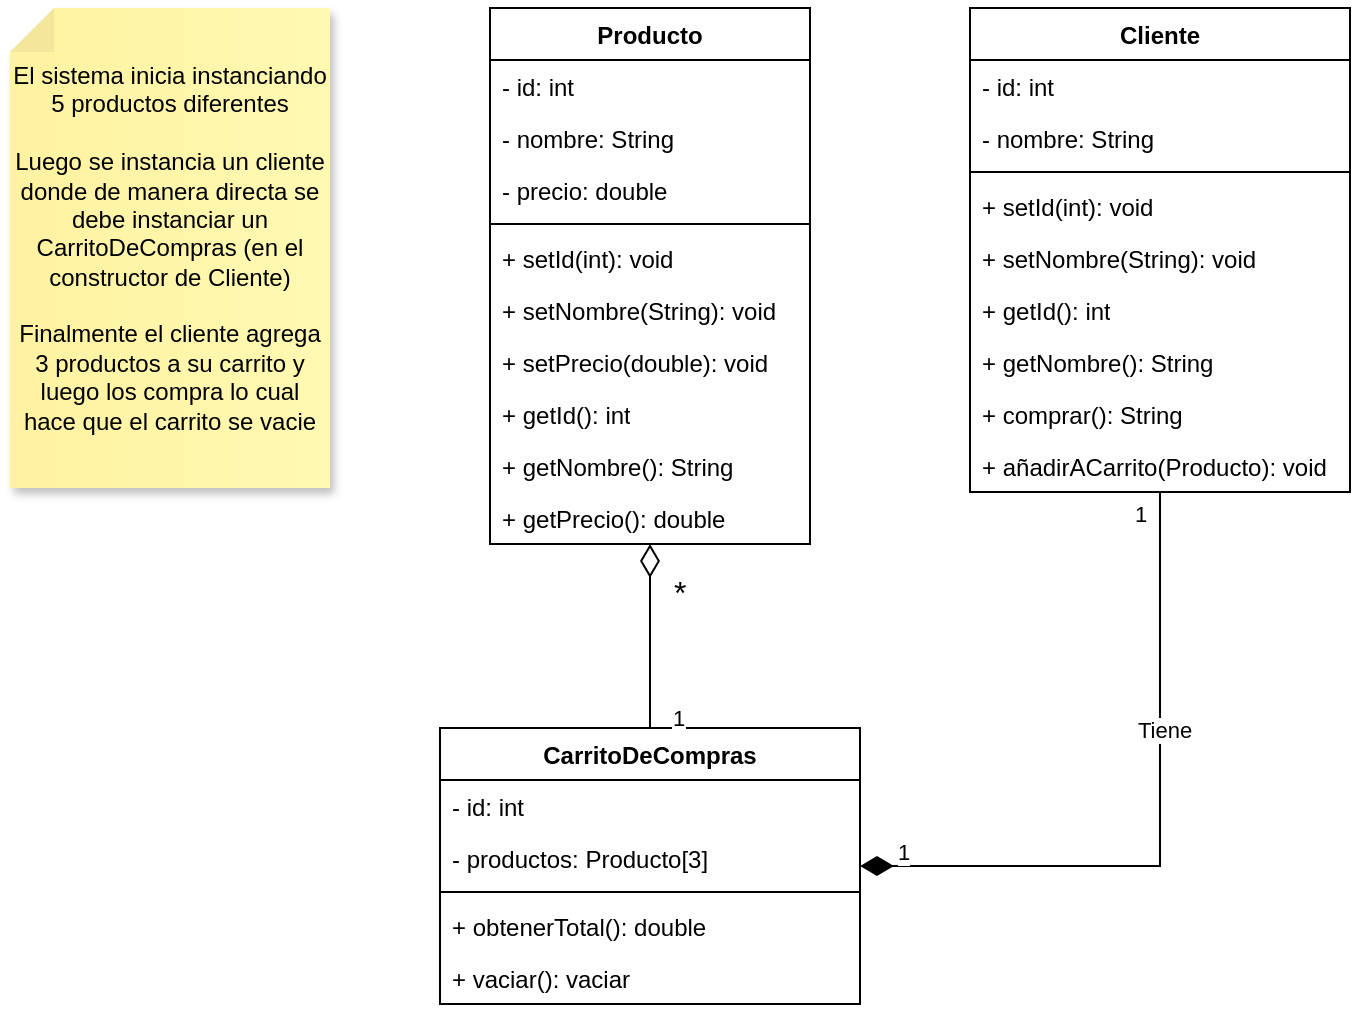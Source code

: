 <mxfile version="27.0.5">
  <diagram name="Página-1" id="g1WXzR5il2M1c-6KBHKB">
    <mxGraphModel dx="870" dy="467" grid="1" gridSize="10" guides="1" tooltips="1" connect="1" arrows="1" fold="1" page="1" pageScale="1" pageWidth="827" pageHeight="1169" math="0" shadow="0">
      <root>
        <mxCell id="0" />
        <mxCell id="1" parent="0" />
        <mxCell id="5TUf7AN77r7WNdTlSdfZ-1" value="Producto" style="swimlane;fontStyle=1;align=center;verticalAlign=top;childLayout=stackLayout;horizontal=1;startSize=26;horizontalStack=0;resizeParent=1;resizeParentMax=0;resizeLast=0;collapsible=1;marginBottom=0;whiteSpace=wrap;html=1;" parent="1" vertex="1">
          <mxGeometry x="320" y="80" width="160" height="268" as="geometry" />
        </mxCell>
        <mxCell id="5TUf7AN77r7WNdTlSdfZ-2" value="- id: int" style="text;strokeColor=none;fillColor=none;align=left;verticalAlign=top;spacingLeft=4;spacingRight=4;overflow=hidden;rotatable=0;points=[[0,0.5],[1,0.5]];portConstraint=eastwest;whiteSpace=wrap;html=1;" parent="5TUf7AN77r7WNdTlSdfZ-1" vertex="1">
          <mxGeometry y="26" width="160" height="26" as="geometry" />
        </mxCell>
        <mxCell id="5TUf7AN77r7WNdTlSdfZ-24" value="- nombre: String" style="text;strokeColor=none;fillColor=none;align=left;verticalAlign=top;spacingLeft=4;spacingRight=4;overflow=hidden;rotatable=0;points=[[0,0.5],[1,0.5]];portConstraint=eastwest;whiteSpace=wrap;html=1;" parent="5TUf7AN77r7WNdTlSdfZ-1" vertex="1">
          <mxGeometry y="52" width="160" height="26" as="geometry" />
        </mxCell>
        <mxCell id="5TUf7AN77r7WNdTlSdfZ-25" value="- precio: double" style="text;strokeColor=none;fillColor=none;align=left;verticalAlign=top;spacingLeft=4;spacingRight=4;overflow=hidden;rotatable=0;points=[[0,0.5],[1,0.5]];portConstraint=eastwest;whiteSpace=wrap;html=1;" parent="5TUf7AN77r7WNdTlSdfZ-1" vertex="1">
          <mxGeometry y="78" width="160" height="26" as="geometry" />
        </mxCell>
        <mxCell id="5TUf7AN77r7WNdTlSdfZ-3" value="" style="line;strokeWidth=1;fillColor=none;align=left;verticalAlign=middle;spacingTop=-1;spacingLeft=3;spacingRight=3;rotatable=0;labelPosition=right;points=[];portConstraint=eastwest;strokeColor=inherit;" parent="5TUf7AN77r7WNdTlSdfZ-1" vertex="1">
          <mxGeometry y="104" width="160" height="8" as="geometry" />
        </mxCell>
        <mxCell id="5TUf7AN77r7WNdTlSdfZ-28" value="+ setId(int): void" style="text;strokeColor=none;fillColor=none;align=left;verticalAlign=top;spacingLeft=4;spacingRight=4;overflow=hidden;rotatable=0;points=[[0,0.5],[1,0.5]];portConstraint=eastwest;whiteSpace=wrap;html=1;" parent="5TUf7AN77r7WNdTlSdfZ-1" vertex="1">
          <mxGeometry y="112" width="160" height="26" as="geometry" />
        </mxCell>
        <mxCell id="5TUf7AN77r7WNdTlSdfZ-32" value="+ setNombre(String): void" style="text;strokeColor=none;fillColor=none;align=left;verticalAlign=top;spacingLeft=4;spacingRight=4;overflow=hidden;rotatable=0;points=[[0,0.5],[1,0.5]];portConstraint=eastwest;whiteSpace=wrap;html=1;" parent="5TUf7AN77r7WNdTlSdfZ-1" vertex="1">
          <mxGeometry y="138" width="160" height="26" as="geometry" />
        </mxCell>
        <mxCell id="5TUf7AN77r7WNdTlSdfZ-33" value="+ setPrecio(double): void" style="text;strokeColor=none;fillColor=none;align=left;verticalAlign=top;spacingLeft=4;spacingRight=4;overflow=hidden;rotatable=0;points=[[0,0.5],[1,0.5]];portConstraint=eastwest;whiteSpace=wrap;html=1;" parent="5TUf7AN77r7WNdTlSdfZ-1" vertex="1">
          <mxGeometry y="164" width="160" height="26" as="geometry" />
        </mxCell>
        <mxCell id="5TUf7AN77r7WNdTlSdfZ-29" value="+ getId(): int" style="text;strokeColor=none;fillColor=none;align=left;verticalAlign=top;spacingLeft=4;spacingRight=4;overflow=hidden;rotatable=0;points=[[0,0.5],[1,0.5]];portConstraint=eastwest;whiteSpace=wrap;html=1;" parent="5TUf7AN77r7WNdTlSdfZ-1" vertex="1">
          <mxGeometry y="190" width="160" height="26" as="geometry" />
        </mxCell>
        <mxCell id="5TUf7AN77r7WNdTlSdfZ-30" value="+ getNombre(): String" style="text;strokeColor=none;fillColor=none;align=left;verticalAlign=top;spacingLeft=4;spacingRight=4;overflow=hidden;rotatable=0;points=[[0,0.5],[1,0.5]];portConstraint=eastwest;whiteSpace=wrap;html=1;" parent="5TUf7AN77r7WNdTlSdfZ-1" vertex="1">
          <mxGeometry y="216" width="160" height="26" as="geometry" />
        </mxCell>
        <mxCell id="5TUf7AN77r7WNdTlSdfZ-31" value="+ getPrecio(): double" style="text;strokeColor=none;fillColor=none;align=left;verticalAlign=top;spacingLeft=4;spacingRight=4;overflow=hidden;rotatable=0;points=[[0,0.5],[1,0.5]];portConstraint=eastwest;whiteSpace=wrap;html=1;" parent="5TUf7AN77r7WNdTlSdfZ-1" vertex="1">
          <mxGeometry y="242" width="160" height="26" as="geometry" />
        </mxCell>
        <mxCell id="5TUf7AN77r7WNdTlSdfZ-5" value="Cliente" style="swimlane;fontStyle=1;align=center;verticalAlign=top;childLayout=stackLayout;horizontal=1;startSize=26;horizontalStack=0;resizeParent=1;resizeParentMax=0;resizeLast=0;collapsible=1;marginBottom=0;whiteSpace=wrap;html=1;" parent="1" vertex="1">
          <mxGeometry x="560" y="80" width="190" height="242" as="geometry" />
        </mxCell>
        <mxCell id="5TUf7AN77r7WNdTlSdfZ-6" value="- id: int" style="text;strokeColor=none;fillColor=none;align=left;verticalAlign=top;spacingLeft=4;spacingRight=4;overflow=hidden;rotatable=0;points=[[0,0.5],[1,0.5]];portConstraint=eastwest;whiteSpace=wrap;html=1;" parent="5TUf7AN77r7WNdTlSdfZ-5" vertex="1">
          <mxGeometry y="26" width="190" height="26" as="geometry" />
        </mxCell>
        <mxCell id="5TUf7AN77r7WNdTlSdfZ-35" value="- nombre: String" style="text;strokeColor=none;fillColor=none;align=left;verticalAlign=top;spacingLeft=4;spacingRight=4;overflow=hidden;rotatable=0;points=[[0,0.5],[1,0.5]];portConstraint=eastwest;whiteSpace=wrap;html=1;" parent="5TUf7AN77r7WNdTlSdfZ-5" vertex="1">
          <mxGeometry y="52" width="190" height="26" as="geometry" />
        </mxCell>
        <mxCell id="5TUf7AN77r7WNdTlSdfZ-7" value="" style="line;strokeWidth=1;fillColor=none;align=left;verticalAlign=middle;spacingTop=-1;spacingLeft=3;spacingRight=3;rotatable=0;labelPosition=right;points=[];portConstraint=eastwest;strokeColor=inherit;" parent="5TUf7AN77r7WNdTlSdfZ-5" vertex="1">
          <mxGeometry y="78" width="190" height="8" as="geometry" />
        </mxCell>
        <mxCell id="5TUf7AN77r7WNdTlSdfZ-8" value="+ setId(int): void" style="text;strokeColor=none;fillColor=none;align=left;verticalAlign=top;spacingLeft=4;spacingRight=4;overflow=hidden;rotatable=0;points=[[0,0.5],[1,0.5]];portConstraint=eastwest;whiteSpace=wrap;html=1;" parent="5TUf7AN77r7WNdTlSdfZ-5" vertex="1">
          <mxGeometry y="86" width="190" height="26" as="geometry" />
        </mxCell>
        <mxCell id="5TUf7AN77r7WNdTlSdfZ-21" value="+ setNombre(String): void" style="text;strokeColor=none;fillColor=none;align=left;verticalAlign=top;spacingLeft=4;spacingRight=4;overflow=hidden;rotatable=0;points=[[0,0.5],[1,0.5]];portConstraint=eastwest;whiteSpace=wrap;html=1;" parent="5TUf7AN77r7WNdTlSdfZ-5" vertex="1">
          <mxGeometry y="112" width="190" height="26" as="geometry" />
        </mxCell>
        <mxCell id="5TUf7AN77r7WNdTlSdfZ-22" value="+ getId(): int" style="text;strokeColor=none;fillColor=none;align=left;verticalAlign=top;spacingLeft=4;spacingRight=4;overflow=hidden;rotatable=0;points=[[0,0.5],[1,0.5]];portConstraint=eastwest;whiteSpace=wrap;html=1;" parent="5TUf7AN77r7WNdTlSdfZ-5" vertex="1">
          <mxGeometry y="138" width="190" height="26" as="geometry" />
        </mxCell>
        <mxCell id="5TUf7AN77r7WNdTlSdfZ-36" value="+ getNombre(): String" style="text;strokeColor=none;fillColor=none;align=left;verticalAlign=top;spacingLeft=4;spacingRight=4;overflow=hidden;rotatable=0;points=[[0,0.5],[1,0.5]];portConstraint=eastwest;whiteSpace=wrap;html=1;" parent="5TUf7AN77r7WNdTlSdfZ-5" vertex="1">
          <mxGeometry y="164" width="190" height="26" as="geometry" />
        </mxCell>
        <mxCell id="5TUf7AN77r7WNdTlSdfZ-41" value="+ comprar(): String" style="text;strokeColor=none;fillColor=none;align=left;verticalAlign=top;spacingLeft=4;spacingRight=4;overflow=hidden;rotatable=0;points=[[0,0.5],[1,0.5]];portConstraint=eastwest;whiteSpace=wrap;html=1;" parent="5TUf7AN77r7WNdTlSdfZ-5" vertex="1">
          <mxGeometry y="190" width="190" height="26" as="geometry" />
        </mxCell>
        <mxCell id="Gkaf_P2RgJo1LPsFadPP-1" value="+ añadirACarrito(Producto): void" style="text;strokeColor=none;fillColor=none;align=left;verticalAlign=top;spacingLeft=4;spacingRight=4;overflow=hidden;rotatable=0;points=[[0,0.5],[1,0.5]];portConstraint=eastwest;whiteSpace=wrap;html=1;" parent="5TUf7AN77r7WNdTlSdfZ-5" vertex="1">
          <mxGeometry y="216" width="190" height="26" as="geometry" />
        </mxCell>
        <mxCell id="5TUf7AN77r7WNdTlSdfZ-9" value="CarritoDeCompras" style="swimlane;fontStyle=1;align=center;verticalAlign=top;childLayout=stackLayout;horizontal=1;startSize=26;horizontalStack=0;resizeParent=1;resizeParentMax=0;resizeLast=0;collapsible=1;marginBottom=0;whiteSpace=wrap;html=1;" parent="1" vertex="1">
          <mxGeometry x="295" y="440" width="210" height="138" as="geometry" />
        </mxCell>
        <mxCell id="5TUf7AN77r7WNdTlSdfZ-10" value="- id: int" style="text;strokeColor=none;fillColor=none;align=left;verticalAlign=top;spacingLeft=4;spacingRight=4;overflow=hidden;rotatable=0;points=[[0,0.5],[1,0.5]];portConstraint=eastwest;whiteSpace=wrap;html=1;" parent="5TUf7AN77r7WNdTlSdfZ-9" vertex="1">
          <mxGeometry y="26" width="210" height="26" as="geometry" />
        </mxCell>
        <mxCell id="5TUf7AN77r7WNdTlSdfZ-16" value="- productos: Producto[3]" style="text;strokeColor=none;fillColor=none;align=left;verticalAlign=top;spacingLeft=4;spacingRight=4;overflow=hidden;rotatable=0;points=[[0,0.5],[1,0.5]];portConstraint=eastwest;whiteSpace=wrap;html=1;" parent="5TUf7AN77r7WNdTlSdfZ-9" vertex="1">
          <mxGeometry y="52" width="210" height="26" as="geometry" />
        </mxCell>
        <mxCell id="5TUf7AN77r7WNdTlSdfZ-11" value="" style="line;strokeWidth=1;fillColor=none;align=left;verticalAlign=middle;spacingTop=-1;spacingLeft=3;spacingRight=3;rotatable=0;labelPosition=right;points=[];portConstraint=eastwest;strokeColor=inherit;" parent="5TUf7AN77r7WNdTlSdfZ-9" vertex="1">
          <mxGeometry y="78" width="210" height="8" as="geometry" />
        </mxCell>
        <mxCell id="5TUf7AN77r7WNdTlSdfZ-12" value="+ obtenerTotal(): double" style="text;strokeColor=none;fillColor=none;align=left;verticalAlign=top;spacingLeft=4;spacingRight=4;overflow=hidden;rotatable=0;points=[[0,0.5],[1,0.5]];portConstraint=eastwest;whiteSpace=wrap;html=1;" parent="5TUf7AN77r7WNdTlSdfZ-9" vertex="1">
          <mxGeometry y="86" width="210" height="26" as="geometry" />
        </mxCell>
        <mxCell id="Gkaf_P2RgJo1LPsFadPP-4" value="+ vaciar(): vaciar" style="text;strokeColor=none;fillColor=none;align=left;verticalAlign=top;spacingLeft=4;spacingRight=4;overflow=hidden;rotatable=0;points=[[0,0.5],[1,0.5]];portConstraint=eastwest;whiteSpace=wrap;html=1;" parent="5TUf7AN77r7WNdTlSdfZ-9" vertex="1">
          <mxGeometry y="112" width="210" height="26" as="geometry" />
        </mxCell>
        <mxCell id="5TUf7AN77r7WNdTlSdfZ-37" value="1" style="endArrow=none;html=1;endSize=12;startArrow=diamondThin;startSize=14;startFill=1;edgeStyle=orthogonalEdgeStyle;align=left;verticalAlign=bottom;rounded=0;endFill=0;fontSize=11;" parent="1" source="5TUf7AN77r7WNdTlSdfZ-9" target="5TUf7AN77r7WNdTlSdfZ-5" edge="1">
          <mxGeometry x="-0.899" y="-2" relative="1" as="geometry">
            <mxPoint x="330" y="240" as="sourcePoint" />
            <mxPoint x="490" y="240" as="targetPoint" />
            <mxPoint as="offset" />
          </mxGeometry>
        </mxCell>
        <mxCell id="5TUf7AN77r7WNdTlSdfZ-38" value="1" style="edgeLabel;html=1;align=center;verticalAlign=middle;resizable=0;points=[];" parent="5TUf7AN77r7WNdTlSdfZ-37" vertex="1" connectable="0">
          <mxGeometry x="0.93" y="1" relative="1" as="geometry">
            <mxPoint x="-9" y="-1" as="offset" />
          </mxGeometry>
        </mxCell>
        <mxCell id="5TUf7AN77r7WNdTlSdfZ-40" value="Tiene" style="edgeLabel;html=1;align=center;verticalAlign=middle;resizable=0;points=[];" parent="5TUf7AN77r7WNdTlSdfZ-37" vertex="1" connectable="0">
          <mxGeometry x="0.293" y="-2" relative="1" as="geometry">
            <mxPoint as="offset" />
          </mxGeometry>
        </mxCell>
        <mxCell id="Gkaf_P2RgJo1LPsFadPP-2" value="&lt;font style=&quot;font-size: 16px;&quot;&gt;*&lt;/font&gt;" style="endArrow=none;html=1;endSize=12;startArrow=diamondThin;startSize=14;startFill=0;edgeStyle=orthogonalEdgeStyle;align=left;verticalAlign=bottom;rounded=0;" parent="1" source="5TUf7AN77r7WNdTlSdfZ-1" target="5TUf7AN77r7WNdTlSdfZ-9" edge="1">
          <mxGeometry x="-0.22" y="10" relative="1" as="geometry">
            <mxPoint x="310" y="290" as="sourcePoint" />
            <mxPoint x="470" y="290" as="targetPoint" />
            <mxPoint as="offset" />
          </mxGeometry>
        </mxCell>
        <mxCell id="Gkaf_P2RgJo1LPsFadPP-3" value="1" style="edgeLabel;html=1;align=center;verticalAlign=middle;resizable=0;points=[];" parent="Gkaf_P2RgJo1LPsFadPP-2" vertex="1" connectable="0">
          <mxGeometry x="0.894" y="-2" relative="1" as="geometry">
            <mxPoint x="16" as="offset" />
          </mxGeometry>
        </mxCell>
        <mxCell id="2Q2VLBai6k6YlBVI59_e-1" value="El sistema inicia instanciando 5 productos diferentes&lt;div&gt;&lt;br&gt;&lt;/div&gt;&lt;div&gt;Luego se instancia un cliente donde de manera directa se debe instanciar un CarritoDeCompras (en el constructor de Cliente)&lt;/div&gt;&lt;div&gt;&lt;br&gt;&lt;/div&gt;&lt;div&gt;Finalmente el cliente agrega 3 productos a su carrito y luego los compra lo cual hace que el carrito se vacie&lt;/div&gt;" style="shape=note;whiteSpace=wrap;html=1;backgroundOutline=1;fontColor=#000000;darkOpacity=0.05;fillColor=#FFF9B2;strokeColor=none;fillStyle=solid;direction=north;gradientDirection=north;gradientColor=#FFF2A1;shadow=1;size=22;pointerEvents=1;" vertex="1" parent="1">
          <mxGeometry x="80" y="80" width="160" height="240" as="geometry" />
        </mxCell>
      </root>
    </mxGraphModel>
  </diagram>
</mxfile>
